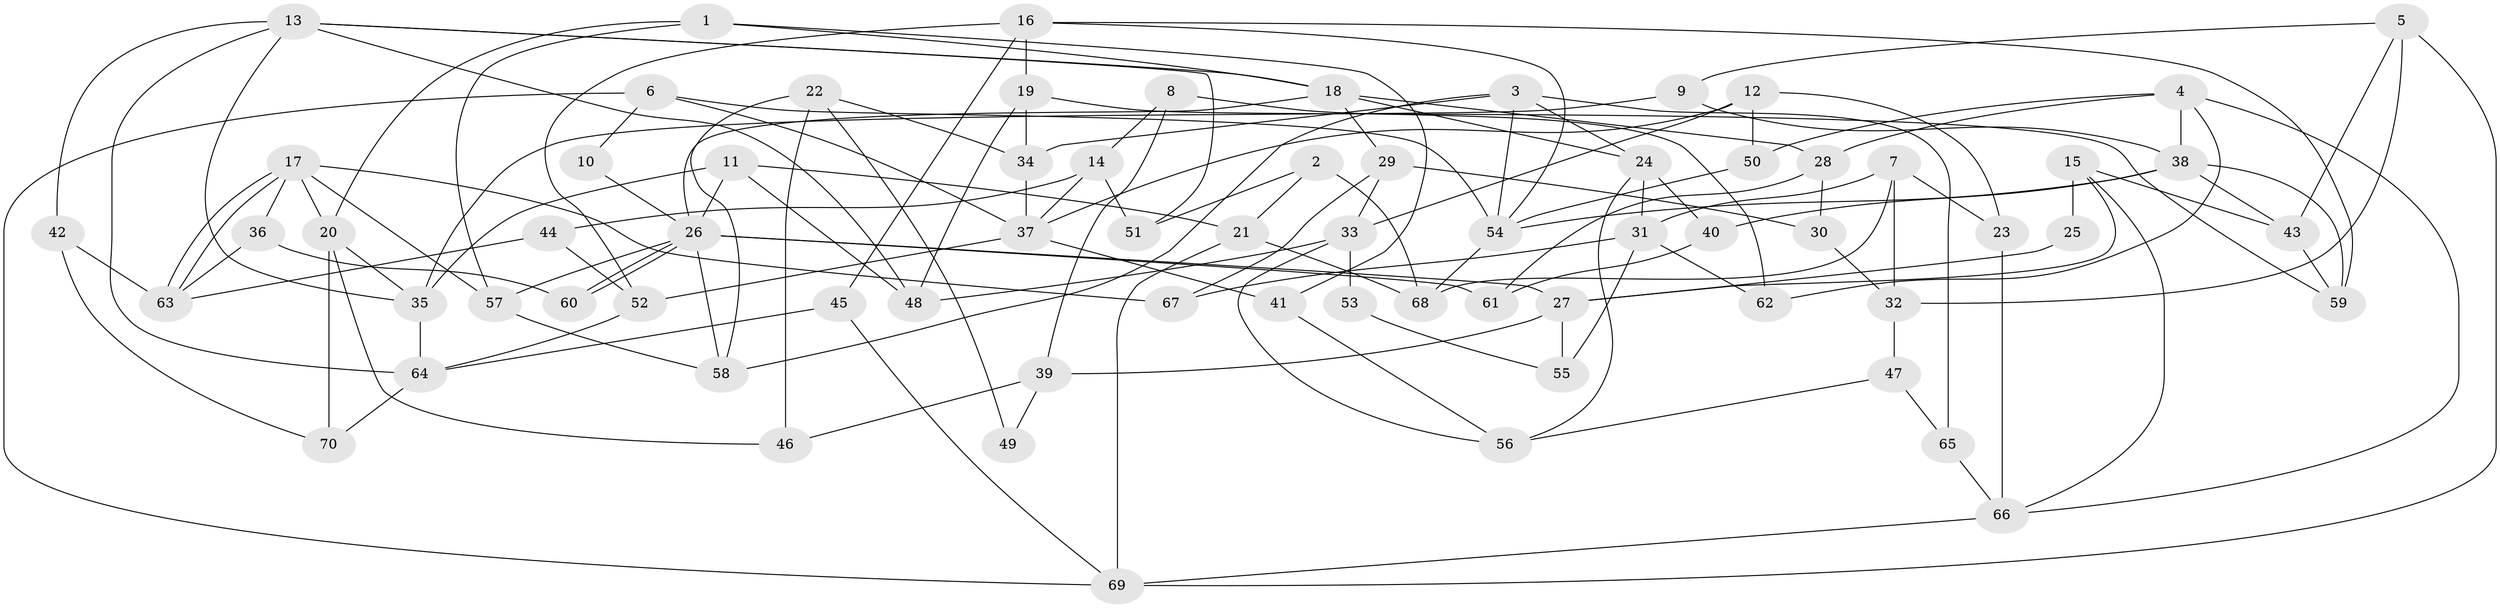 // Generated by graph-tools (version 1.1) at 2025/15/03/09/25 04:15:09]
// undirected, 70 vertices, 140 edges
graph export_dot {
graph [start="1"]
  node [color=gray90,style=filled];
  1;
  2;
  3;
  4;
  5;
  6;
  7;
  8;
  9;
  10;
  11;
  12;
  13;
  14;
  15;
  16;
  17;
  18;
  19;
  20;
  21;
  22;
  23;
  24;
  25;
  26;
  27;
  28;
  29;
  30;
  31;
  32;
  33;
  34;
  35;
  36;
  37;
  38;
  39;
  40;
  41;
  42;
  43;
  44;
  45;
  46;
  47;
  48;
  49;
  50;
  51;
  52;
  53;
  54;
  55;
  56;
  57;
  58;
  59;
  60;
  61;
  62;
  63;
  64;
  65;
  66;
  67;
  68;
  69;
  70;
  1 -- 57;
  1 -- 41;
  1 -- 18;
  1 -- 20;
  2 -- 51;
  2 -- 68;
  2 -- 21;
  3 -- 58;
  3 -- 34;
  3 -- 24;
  3 -- 54;
  3 -- 65;
  4 -- 38;
  4 -- 50;
  4 -- 28;
  4 -- 62;
  4 -- 66;
  5 -- 43;
  5 -- 69;
  5 -- 9;
  5 -- 32;
  6 -- 69;
  6 -- 54;
  6 -- 10;
  6 -- 37;
  7 -- 32;
  7 -- 23;
  7 -- 31;
  7 -- 68;
  8 -- 39;
  8 -- 62;
  8 -- 14;
  9 -- 38;
  9 -- 35;
  10 -- 26;
  11 -- 26;
  11 -- 48;
  11 -- 21;
  11 -- 35;
  12 -- 37;
  12 -- 33;
  12 -- 23;
  12 -- 50;
  13 -- 35;
  13 -- 18;
  13 -- 42;
  13 -- 48;
  13 -- 51;
  13 -- 64;
  14 -- 37;
  14 -- 44;
  14 -- 51;
  15 -- 66;
  15 -- 43;
  15 -- 25;
  15 -- 27;
  16 -- 54;
  16 -- 52;
  16 -- 19;
  16 -- 45;
  16 -- 59;
  17 -- 20;
  17 -- 63;
  17 -- 63;
  17 -- 36;
  17 -- 57;
  17 -- 67;
  18 -- 29;
  18 -- 24;
  18 -- 26;
  18 -- 28;
  19 -- 59;
  19 -- 34;
  19 -- 48;
  20 -- 35;
  20 -- 46;
  20 -- 70;
  21 -- 68;
  21 -- 69;
  22 -- 58;
  22 -- 34;
  22 -- 46;
  22 -- 49;
  23 -- 66;
  24 -- 31;
  24 -- 40;
  24 -- 56;
  25 -- 27;
  26 -- 60;
  26 -- 60;
  26 -- 27;
  26 -- 57;
  26 -- 58;
  26 -- 61;
  27 -- 39;
  27 -- 55;
  28 -- 30;
  28 -- 61;
  29 -- 67;
  29 -- 33;
  29 -- 30;
  30 -- 32;
  31 -- 55;
  31 -- 62;
  31 -- 67;
  32 -- 47;
  33 -- 56;
  33 -- 48;
  33 -- 53;
  34 -- 37;
  35 -- 64;
  36 -- 63;
  36 -- 60;
  37 -- 52;
  37 -- 41;
  38 -- 54;
  38 -- 40;
  38 -- 43;
  38 -- 59;
  39 -- 46;
  39 -- 49;
  40 -- 61;
  41 -- 56;
  42 -- 70;
  42 -- 63;
  43 -- 59;
  44 -- 63;
  44 -- 52;
  45 -- 64;
  45 -- 69;
  47 -- 65;
  47 -- 56;
  50 -- 54;
  52 -- 64;
  53 -- 55;
  54 -- 68;
  57 -- 58;
  64 -- 70;
  65 -- 66;
  66 -- 69;
}
